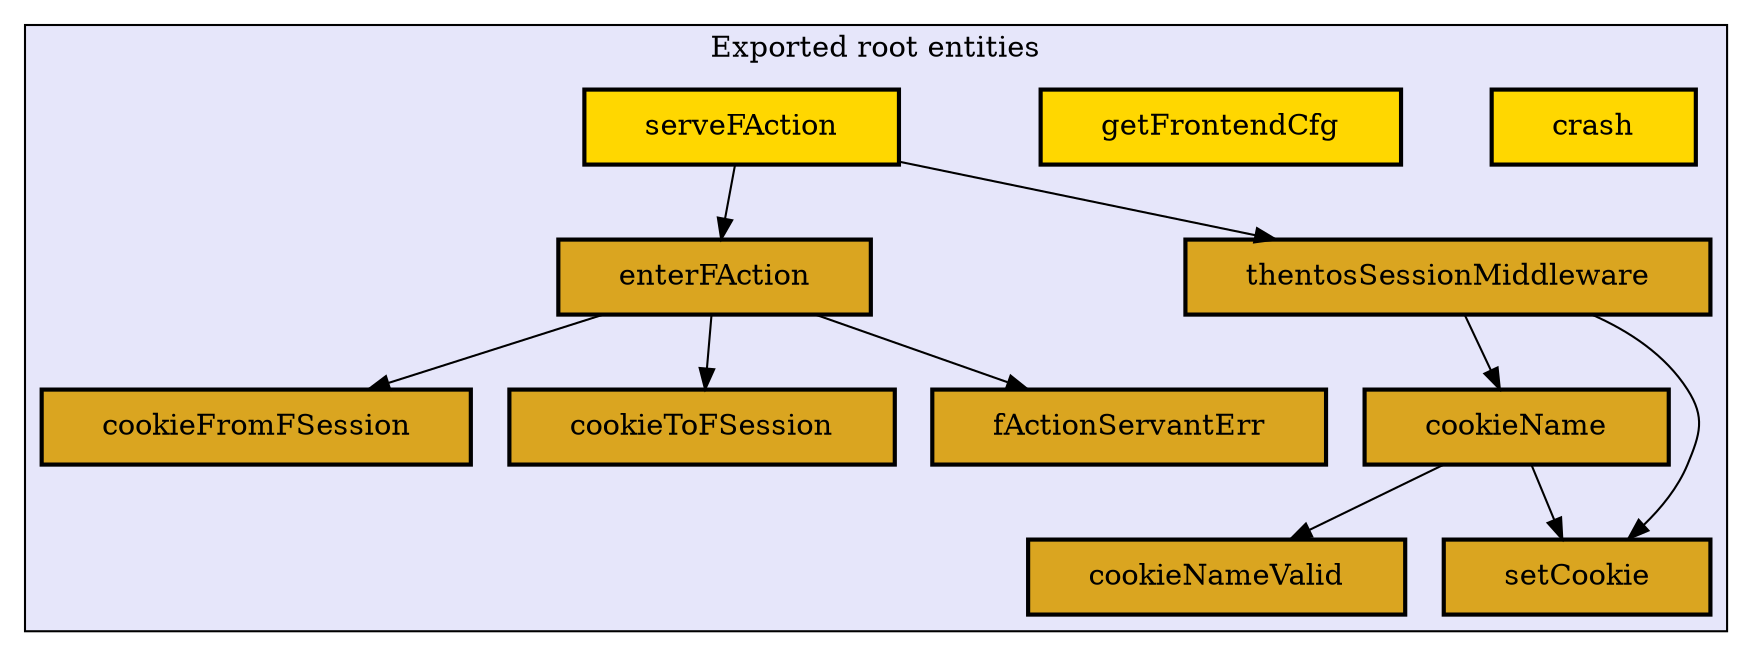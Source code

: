 digraph "Levels within Thentos.Frontend.State" {
    node [margin="0.4,0.1"
         ,style=filled];
    subgraph cluster_0 {
        graph [label="Exported root entities"
              ,style=filled
              ,fillcolor=lavender];
        1 [label=cookieFromFSession
          ,shape=box
          ,fillcolor=goldenrod
          ,style="filled,bold"];
        2 [label=cookieName
          ,shape=box
          ,fillcolor=goldenrod
          ,style="filled,bold"];
        3 [label=cookieNameValid
          ,shape=box
          ,fillcolor=goldenrod
          ,style="filled,bold"];
        4 [label=cookieToFSession
          ,shape=box
          ,fillcolor=goldenrod
          ,style="filled,bold"];
        5 [label=crash
          ,shape=box
          ,fillcolor=gold
          ,style="filled,bold"];
        6 [label=enterFAction
          ,shape=box
          ,fillcolor=goldenrod
          ,style="filled,bold"];
        7 [label=fActionServantErr
          ,shape=box
          ,fillcolor=goldenrod
          ,style="filled,bold"];
        8 [label=getFrontendCfg
          ,shape=box
          ,fillcolor=gold
          ,style="filled,bold"];
        9 [label=serveFAction
          ,shape=box
          ,fillcolor=gold
          ,style="filled,bold"];
        10 [label=setCookie
           ,shape=box
           ,fillcolor=goldenrod
           ,style="filled,bold"];
        11 [label=thentosSessionMiddleware
           ,shape=box
           ,fillcolor=goldenrod
           ,style="filled,bold"];
    }
    2 -> 3 [penwidth=1,color=black];
    2 -> 10 [penwidth=1
            ,color=black];
    6 -> 1 [penwidth=1,color=black];
    6 -> 4 [penwidth=1,color=black];
    6 -> 7 [penwidth=1,color=black];
    9 -> 6 [penwidth=1,color=black];
    9 -> 11 [penwidth=1
            ,color=black];
    11 -> 2 [penwidth=1
            ,color=black];
    11 -> 10 [penwidth=1
             ,color=black];
}
